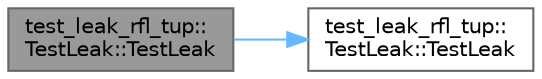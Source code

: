 digraph "test_leak_rfl_tup::TestLeak::TestLeak"
{
 // LATEX_PDF_SIZE
  bgcolor="transparent";
  edge [fontname=Helvetica,fontsize=10,labelfontname=Helvetica,labelfontsize=10];
  node [fontname=Helvetica,fontsize=10,shape=box,height=0.2,width=0.4];
  rankdir="LR";
  Node1 [id="Node000001",label="test_leak_rfl_tup::\lTestLeak::TestLeak",height=0.2,width=0.4,color="gray40", fillcolor="grey60", style="filled", fontcolor="black",tooltip=" "];
  Node1 -> Node2 [id="edge1_Node000001_Node000002",color="steelblue1",style="solid",tooltip=" "];
  Node2 [id="Node000002",label="test_leak_rfl_tup::\lTestLeak::TestLeak",height=0.2,width=0.4,color="grey40", fillcolor="white", style="filled",URL="$classtest__leak__rfl__tup_1_1_test_leak.html#a42a05ab161d1fb4d95bdb9f98353799d",tooltip=" "];
}
